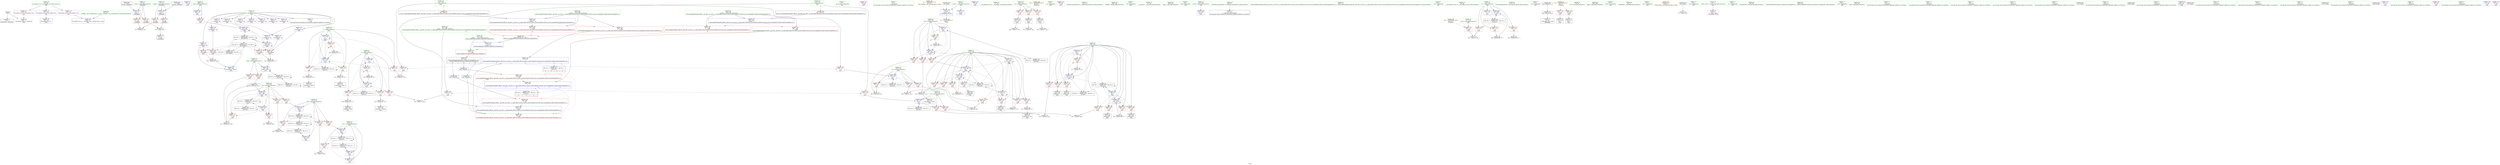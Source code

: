 digraph "SVFG" {
	label="SVFG";

	Node0x563251289380 [shape=record,color=grey,label="{NodeID: 0\nNullPtr}"];
	Node0x563251289380 -> Node0x5632512a5310[style=solid];
	Node0x563251289380 -> Node0x5632512a6bc0[style=solid];
	Node0x5632512eba10 [shape=record,color=black,label="{NodeID: 443\n73 = PHI()\n0th arg _Z4dcmpdd }"];
	Node0x5632512eba10 -> Node0x5632512a6d90[style=solid];
	Node0x5632512a6ac0 [shape=record,color=blue,label="{NodeID: 194\n428\<--34\nllvm.global_ctors_1\<--_GLOBAL__sub_I_mostafa.saad_2_0.cpp\nGlob }"];
	Node0x5632512a3bf0 [shape=record,color=purple,label="{NodeID: 111\n156\<--24\n\<--.str.5\nmain\n}"];
	Node0x5632512a1d70 [shape=record,color=green,label="{NodeID: 28\n11\<--13\ndp\<--dp_field_insensitive\nGlob }"];
	Node0x5632512a1d70 -> Node0x5632512a5410[style=solid];
	Node0x5632512a1d70 -> Node0x5632512a67f0[style=solid];
	Node0x5632512a1d70 -> Node0x5632512a2fc0[style=solid];
	Node0x5632512a1d70 -> Node0x5632512a3090[style=solid];
	Node0x5632512a1d70 -> Node0x5632512a3160[style=solid];
	Node0x5632512a1d70 -> Node0x5632512a3230[style=solid];
	Node0x5632512a1d70 -> Node0x5632512a3300[style=solid];
	Node0x5632512a1d70 -> Node0x5632512a33d0[style=solid];
	Node0x5632512a1d70 -> Node0x5632512a34a0[style=solid];
	Node0x5632512a1d70 -> Node0x5632512a3570[style=solid];
	Node0x5632512a1d70 -> Node0x5632512a3640[style=solid];
	Node0x5632512a1d70 -> Node0x5632512a3710[style=solid];
	Node0x5632512a1d70 -> Node0x5632512a37e0[style=solid];
	Node0x5632512b61f0 [shape=record,color=grey,label="{NodeID: 305\n212 = Binary(211, 97, )\n}"];
	Node0x5632512b61f0 -> Node0x5632512a5d60[style=solid];
	Node0x5632512a81e0 [shape=record,color=blue,label="{NodeID: 222\n137\<--329\nmis\<--cond\nmain\n}"];
	Node0x5632512a81e0 -> Node0x5632512ab660[style=dashed];
	Node0x5632512a81e0 -> Node0x5632512ab730[style=dashed];
	Node0x5632512a81e0 -> Node0x5632512ab800[style=dashed];
	Node0x5632512a81e0 -> Node0x5632512ab8d0[style=dashed];
	Node0x5632512a81e0 -> Node0x5632512a81e0[style=dashed];
	Node0x5632512a81e0 -> Node0x5632512cc470[style=dashed];
	Node0x5632512a9c60 [shape=record,color=red,label="{NodeID: 139\n221\<--121\n\<--j\nmain\n}"];
	Node0x5632512a9c60 -> Node0x5632512b5d70[style=solid];
	Node0x5632512a4660 [shape=record,color=green,label="{NodeID: 56\n137\<--138\nmis\<--mis_field_insensitive\nmain\n}"];
	Node0x5632512a4660 -> Node0x5632512ab660[style=solid];
	Node0x5632512a4660 -> Node0x5632512ab730[style=solid];
	Node0x5632512a4660 -> Node0x5632512ab800[style=solid];
	Node0x5632512a4660 -> Node0x5632512ab8d0[style=solid];
	Node0x5632512a4660 -> Node0x5632512a8040[style=solid];
	Node0x5632512a4660 -> Node0x5632512a81e0[style=solid];
	Node0x5632512c5670 [shape=record,color=black,label="{NodeID: 333\nMR_34V_2 = PHI(MR_34V_3, MR_34V_1, )\npts\{132 \}\n}"];
	Node0x5632512c5670 -> Node0x5632512a7750[style=dashed];
	Node0x5632512ab320 [shape=record,color=red,label="{NodeID: 167\n284\<--135\n\<--wid\nmain\n}"];
	Node0x5632512ab320 -> Node0x5632512b6970[style=solid];
	Node0x5632512a5f00 [shape=record,color=black,label="{NodeID: 84\n223\<--222\nidxprom24\<--add23\nmain\n}"];
	Node0x56325128d6a0 [shape=record,color=green,label="{NodeID: 1\n7\<--1\n__dso_handle\<--dummyObj\nGlob }"];
	Node0x5632512ebae0 [shape=record,color=black,label="{NodeID: 444\n74 = PHI()\n1st arg _Z4dcmpdd }"];
	Node0x5632512ebae0 -> Node0x5632512a6e60[style=solid];
	Node0x5632512a6bc0 [shape=record,color=blue, style = dotted,label="{NodeID: 195\n429\<--3\nllvm.global_ctors_2\<--dummyVal\nGlob }"];
	Node0x5632512a3cc0 [shape=record,color=purple,label="{NodeID: 112\n166\<--26\n\<--.str.6\nmain\n}"];
	Node0x5632512a1e70 [shape=record,color=green,label="{NodeID: 29\n32\<--36\nllvm.global_ctors\<--llvm.global_ctors_field_insensitive\nGlob }"];
	Node0x5632512a1e70 -> Node0x5632512a3f30[style=solid];
	Node0x5632512a1e70 -> Node0x5632512a8950[style=solid];
	Node0x5632512a1e70 -> Node0x5632512a8a50[style=solid];
	Node0x5632512b6370 [shape=record,color=grey,label="{NodeID: 306\n333 = cmp(331, 332, )\n}"];
	Node0x5632512a82b0 [shape=record,color=blue,label="{NodeID: 223\n141\<--335\nbest\<--\nmain\n}"];
	Node0x5632512a82b0 -> Node0x5632512cb070[style=dashed];
	Node0x5632512a9d30 [shape=record,color=red,label="{NodeID: 140\n228\<--121\n\<--j\nmain\n}"];
	Node0x5632512a9d30 -> Node0x5632512b49f0[style=solid];
	Node0x5632512a4730 [shape=record,color=green,label="{NodeID: 57\n139\<--140\nmrs\<--mrs_field_insensitive\nmain\n}"];
	Node0x5632512a4730 -> Node0x5632512ab9a0[style=solid];
	Node0x5632512a4730 -> Node0x5632512aba70[style=solid];
	Node0x5632512a4730 -> Node0x5632512a7c30[style=solid];
	Node0x5632512a4730 -> Node0x5632512a8450[style=solid];
	Node0x5632512c5b70 [shape=record,color=black,label="{NodeID: 334\nMR_36V_2 = PHI(MR_36V_3, MR_36V_1, )\npts\{134 \}\n}"];
	Node0x5632512c5b70 -> Node0x5632512c5b70[style=dashed];
	Node0x5632512c5b70 -> Node0x5632512cbf70[style=dashed];
	Node0x5632512ab3f0 [shape=record,color=red,label="{NodeID: 168\n288\<--135\n\<--wid\nmain\n}"];
	Node0x5632512ab3f0 -> Node0x5632512a7ea0[style=solid];
	Node0x5632512a5fd0 [shape=record,color=black,label="{NodeID: 85\n254\<--253\nidxprom37\<--\nmain\n}"];
	Node0x56325128d130 [shape=record,color=green,label="{NodeID: 2\n9\<--1\n\<--dummyObj\nCan only get source location for instruction, argument, global var or function.}"];
	Node0x5632512ebbb0 [shape=record,color=black,label="{NodeID: 445\n381 = PHI(115, )\n0th arg _ZSt4swapIiENSt9enable_ifIXsr6__and_ISt6__not_ISt15__is_tuple_likeIT_EESt21is_move_constructibleIS3_ESt18is_move_assignableIS3_EEE5valueEvE4typeERS3_SC_ }"];
	Node0x5632512ebbb0 -> Node0x5632512a8790[style=solid];
	Node0x5632512a6cc0 [shape=record,color=blue,label="{NodeID: 196\n8\<--62\n_ZL2PI\<--call\n__cxx_global_var_init.1\n|{<s0>17}}"];
	Node0x5632512a6cc0:s0 -> Node0x5632512d7810[style=dashed,color=blue];
	Node0x5632512a3d90 [shape=record,color=purple,label="{NodeID: 113\n189\<--28\n\<--.str.7\nmain\n}"];
	Node0x5632512a1f70 [shape=record,color=green,label="{NodeID: 30\n37\<--38\n__cxx_global_var_init\<--__cxx_global_var_init_field_insensitive\n}"];
	Node0x5632512b64f0 [shape=record,color=grey,label="{NodeID: 307\n198 = cmp(197, 199, )\n}"];
	Node0x5632512a8380 [shape=record,color=blue,label="{NodeID: 224\n125\<--340\ni29\<--inc77\nmain\n}"];
	Node0x5632512a8380 -> Node0x5632512aa3b0[style=dashed];
	Node0x5632512a8380 -> Node0x5632512aa480[style=dashed];
	Node0x5632512a8380 -> Node0x5632512aa550[style=dashed];
	Node0x5632512a8380 -> Node0x5632512aa620[style=dashed];
	Node0x5632512a8380 -> Node0x5632512a8380[style=dashed];
	Node0x5632512a8380 -> Node0x5632512cb570[style=dashed];
	Node0x5632512a9e00 [shape=record,color=red,label="{NodeID: 141\n191\<--123\n\<--ch\nmain\n}"];
	Node0x5632512a9e00 -> Node0x5632512a5a20[style=solid];
	Node0x5632512a4800 [shape=record,color=green,label="{NodeID: 58\n141\<--142\nbest\<--best_field_insensitive\nmain\n}"];
	Node0x5632512a4800 -> Node0x5632512abb40[style=solid];
	Node0x5632512a4800 -> Node0x5632512abc10[style=solid];
	Node0x5632512a4800 -> Node0x5632512abce0[style=solid];
	Node0x5632512a4800 -> Node0x5632512a7d00[style=solid];
	Node0x5632512a4800 -> Node0x5632512a82b0[style=solid];
	Node0x5632512c6070 [shape=record,color=black,label="{NodeID: 335\nMR_38V_2 = PHI(MR_38V_4, MR_38V_1, )\npts\{136 \}\n}"];
	Node0x5632512c6070 -> Node0x5632512a7dd0[style=dashed];
	Node0x5632512ab4c0 [shape=record,color=red,label="{NodeID: 169\n313\<--135\n\<--wid\nmain\n}"];
	Node0x5632512ab4c0 -> Node0x5632512b5ef0[style=solid];
	Node0x5632512a60a0 [shape=record,color=black,label="{NodeID: 86\n258\<--257\nidxprom39\<--sub\nmain\n}"];
	Node0x56325128cae0 [shape=record,color=green,label="{NodeID: 3\n14\<--1\n.str\<--dummyObj\nGlob }"];
	Node0x5632512ebd50 [shape=record,color=black,label="{NodeID: 446\n382 = PHI(117, )\n1st arg _ZSt4swapIiENSt9enable_ifIXsr6__and_ISt6__not_ISt15__is_tuple_likeIT_EESt21is_move_constructibleIS3_ESt18is_move_assignableIS3_EEE5valueEvE4typeERS3_SC_ }"];
	Node0x5632512ebd50 -> Node0x5632512b0790[style=solid];
	Node0x5632512a6d90 [shape=record,color=blue,label="{NodeID: 197\n75\<--73\nx.addr\<--x\n_Z4dcmpdd\n}"];
	Node0x5632512a6d90 -> Node0x5632512a8cf0[style=dashed];
	Node0x5632512a6d90 -> Node0x5632512a8dc0[style=dashed];
	Node0x5632512a3e60 [shape=record,color=purple,label="{NodeID: 114\n363\<--30\n\<--.str.8\nmain\n}"];
	Node0x5632512a2070 [shape=record,color=green,label="{NodeID: 31\n41\<--42\n_ZNSt8ios_base4InitC1Ev\<--_ZNSt8ios_base4InitC1Ev_field_insensitive\n}"];
	Node0x5632512b6670 [shape=record,color=grey,label="{NodeID: 308\n193 = cmp(192, 194, )\n}"];
	Node0x5632512a8450 [shape=record,color=blue,label="{NodeID: 225\n139\<--347\nmrs\<--\nmain\n}"];
	Node0x5632512a8450 -> Node0x5632512cc970[style=dashed];
	Node0x5632512a9ed0 [shape=record,color=red,label="{NodeID: 142\n196\<--123\n\<--ch\nmain\n}"];
	Node0x5632512a9ed0 -> Node0x5632512a5af0[style=solid];
	Node0x5632512a48d0 [shape=record,color=green,label="{NodeID: 59\n148\<--149\nfreopen\<--freopen_field_insensitive\n}"];
	Node0x5632512c6570 [shape=record,color=black,label="{NodeID: 336\nMR_40V_2 = PHI(MR_40V_3, MR_40V_1, )\npts\{138 \}\n}"];
	Node0x5632512c6570 -> Node0x5632512c6570[style=dashed];
	Node0x5632512c6570 -> Node0x5632512cc470[style=dashed];
	Node0x5632512ab590 [shape=record,color=red,label="{NodeID: 170\n356\<--135\n\<--wid\nmain\n}"];
	Node0x5632512ab590 -> Node0x5632512b4ff0[style=solid];
	Node0x5632512a6170 [shape=record,color=black,label="{NodeID: 87\n262\<--261\nidxprom41\<--\nmain\n}"];
	Node0x56325128cb70 [shape=record,color=green,label="{NodeID: 4\n16\<--1\n.str.2\<--dummyObj\nGlob }"];
	Node0x5632512ebe90 [shape=record,color=black,label="{NodeID: 447\n416 = PHI(391, 397, 387, )\n0th arg _ZSt4moveIRiEONSt16remove_referenceIT_E4typeEOS2_ }"];
	Node0x5632512ebe90 -> Node0x5632512b0a50[style=solid];
	Node0x5632512a6e60 [shape=record,color=blue,label="{NodeID: 198\n77\<--74\ny.addr\<--y\n_Z4dcmpdd\n}"];
	Node0x5632512a6e60 -> Node0x5632512a8e90[style=dashed];
	Node0x5632512a6e60 -> Node0x5632512a8f60[style=dashed];
	Node0x5632512a3f30 [shape=record,color=purple,label="{NodeID: 115\n427\<--32\nllvm.global_ctors_0\<--llvm.global_ctors\nGlob }"];
	Node0x5632512a3f30 -> Node0x5632512a69c0[style=solid];
	Node0x5632512a2170 [shape=record,color=green,label="{NodeID: 32\n47\<--48\n__cxa_atexit\<--__cxa_atexit_field_insensitive\n}"];
	Node0x5632512b67f0 [shape=record,color=grey,label="{NodeID: 309\n203 = cmp(202, 204, )\n}"];
	Node0x5632512a8520 [shape=record,color=blue,label="{NodeID: 226\n127\<--352\nj30\<--inc83\nmain\n}"];
	Node0x5632512a8520 -> Node0x5632512aaa30[style=dashed];
	Node0x5632512a8520 -> Node0x5632512aab00[style=dashed];
	Node0x5632512a8520 -> Node0x5632512aabd0[style=dashed];
	Node0x5632512a8520 -> Node0x5632512aaca0[style=dashed];
	Node0x5632512a8520 -> Node0x5632512a7ea0[style=dashed];
	Node0x5632512a8520 -> Node0x5632512a8520[style=dashed];
	Node0x5632512a8520 -> Node0x5632512c5080[style=dashed];
	Node0x5632512a9fa0 [shape=record,color=red,label="{NodeID: 143\n201\<--123\n\<--ch\nmain\n}"];
	Node0x5632512a9fa0 -> Node0x5632512a5bc0[style=solid];
	Node0x5632512a49d0 [shape=record,color=green,label="{NodeID: 60\n158\<--159\nscanf\<--scanf_field_insensitive\n}"];
	Node0x5632512c6a70 [shape=record,color=black,label="{NodeID: 337\nMR_42V_2 = PHI(MR_42V_4, MR_42V_1, )\npts\{140 \}\n}"];
	Node0x5632512c6a70 -> Node0x5632512a7c30[style=dashed];
	Node0x5632512ab660 [shape=record,color=red,label="{NodeID: 171\n320\<--137\n\<--mis\nmain\n}"];
	Node0x5632512ab660 -> Node0x5632512b7570[style=solid];
	Node0x5632512a6240 [shape=record,color=black,label="{NodeID: 88\n265\<--264\nidxprom43\<--\nmain\n}"];
	Node0x56325128ad90 [shape=record,color=green,label="{NodeID: 5\n18\<--1\nstdin\<--dummyObj\nGlob }"];
	Node0x5632512a6f30 [shape=record,color=blue,label="{NodeID: 199\n107\<--100\nretval\<--\nmain\n}"];
	Node0x5632512a8950 [shape=record,color=purple,label="{NodeID: 116\n428\<--32\nllvm.global_ctors_1\<--llvm.global_ctors\nGlob }"];
	Node0x5632512a8950 -> Node0x5632512a6ac0[style=solid];
	Node0x5632512a2270 [shape=record,color=green,label="{NodeID: 33\n46\<--52\n_ZNSt8ios_base4InitD1Ev\<--_ZNSt8ios_base4InitD1Ev_field_insensitive\n}"];
	Node0x5632512a2270 -> Node0x5632512a5510[style=solid];
	Node0x5632512b6970 [shape=record,color=grey,label="{NodeID: 310\n286 = cmp(284, 285, )\n}"];
	Node0x5632512a85f0 [shape=record,color=blue,label="{NodeID: 227\n135\<--357\nwid\<--inc86\nmain\n}"];
	Node0x5632512a85f0 -> Node0x5632512ab320[style=dashed];
	Node0x5632512a85f0 -> Node0x5632512ab3f0[style=dashed];
	Node0x5632512a85f0 -> Node0x5632512ab4c0[style=dashed];
	Node0x5632512a85f0 -> Node0x5632512ab590[style=dashed];
	Node0x5632512a85f0 -> Node0x5632512a85f0[style=dashed];
	Node0x5632512a85f0 -> Node0x5632512c6070[style=dashed];
	Node0x5632512aa070 [shape=record,color=red,label="{NodeID: 144\n243\<--125\n\<--i29\nmain\n}"];
	Node0x5632512aa070 -> Node0x5632512b76f0[style=solid];
	Node0x5632512a4ad0 [shape=record,color=green,label="{NodeID: 61\n169\<--170\n_ZSt4swapIiENSt9enable_ifIXsr6__and_ISt6__not_ISt15__is_tuple_likeIT_EESt21is_move_constructibleIS3_ESt18is_move_assignableIS3_EEE5valueEvE4typeERS3_SC_\<--_ZSt4swapIiENSt9enable_ifIXsr6__and_ISt6__not_ISt15__is_tuple_likeIT_EESt21is_move_constructibleIS3_ESt18is_move_assignableIS3_EEE5valueEvE4typeERS3_SC__field_insensitive\n}"];
	Node0x5632512c6f70 [shape=record,color=black,label="{NodeID: 338\nMR_44V_2 = PHI(MR_44V_4, MR_44V_1, )\npts\{142 \}\n}"];
	Node0x5632512c6f70 -> Node0x5632512a7d00[style=dashed];
	Node0x5632512ab730 [shape=record,color=red,label="{NodeID: 172\n325\<--137\n\<--mis\nmain\n}"];
	Node0x5632512ab730 -> Node0x5632512b46f0[style=solid];
	Node0x5632512a6310 [shape=record,color=black,label="{NodeID: 89\n303\<--302\nidxprom61\<--\nmain\n}"];
	Node0x56325128ae20 [shape=record,color=green,label="{NodeID: 6\n19\<--1\n.str.3\<--dummyObj\nGlob }"];
	Node0x5632512a7000 [shape=record,color=blue,label="{NodeID: 200\n109\<--155\nbad\<--\nmain\n}"];
	Node0x5632512a7000 -> Node0x5632512a9030[style=dashed];
	Node0x5632512a8a50 [shape=record,color=purple,label="{NodeID: 117\n429\<--32\nllvm.global_ctors_2\<--llvm.global_ctors\nGlob }"];
	Node0x5632512a8a50 -> Node0x5632512a6bc0[style=solid];
	Node0x5632512a2370 [shape=record,color=green,label="{NodeID: 34\n59\<--60\n__cxx_global_var_init.1\<--__cxx_global_var_init.1_field_insensitive\n}"];
	Node0x5632512b6af0 [shape=record,color=grey,label="{NodeID: 311\n181 = cmp(179, 180, )\n}"];
	Node0x5632512a86c0 [shape=record,color=blue,label="{NodeID: 228\n113\<--369\ncc\<--inc91\nmain\n}"];
	Node0x5632512a86c0 -> Node0x5632512c2a70[style=dashed];
	Node0x5632512aa140 [shape=record,color=red,label="{NodeID: 145\n253\<--125\n\<--i29\nmain\n}"];
	Node0x5632512aa140 -> Node0x5632512a5fd0[style=solid];
	Node0x5632512a4bd0 [shape=record,color=green,label="{NodeID: 62\n175\<--176\nllvm.memset.p0i8.i64\<--llvm.memset.p0i8.i64_field_insensitive\n}"];
	Node0x5632512c7470 [shape=record,color=black,label="{NodeID: 339\nMR_46V_2 = PHI(MR_46V_8, MR_46V_1, )\npts\{130000 \}\n}"];
	Node0x5632512c7470 -> Node0x5632512c8d70[style=dashed];
	Node0x5632512ab800 [shape=record,color=red,label="{NodeID: 173\n331\<--137\n\<--mis\nmain\n}"];
	Node0x5632512ab800 -> Node0x5632512b6370[style=solid];
	Node0x5632512a63e0 [shape=record,color=black,label="{NodeID: 90\n306\<--305\nidxprom63\<--\nmain\n}"];
	Node0x56325128aeb0 [shape=record,color=green,label="{NodeID: 7\n21\<--1\n.str.4\<--dummyObj\nGlob }"];
	Node0x5632510056a0 [shape=record,color=yellow,style=double,label="{NodeID: 367\n2V_1 = ENCHI(MR_2V_0)\npts\{10 \}\nFun[_GLOBAL__sub_I_mostafa.saad_2_0.cpp]|{<s0>17}}"];
	Node0x5632510056a0:s0 -> Node0x5632512a6cc0[style=dashed,color=red];
	Node0x5632512b3610 [shape=record,color=black,label="{NodeID: 284\n99 = PHI(100, 95, )\n}"];
	Node0x5632512b3610 -> Node0x5632512a56e0[style=solid];
	Node0x5632512a70d0 [shape=record,color=blue,label="{NodeID: 201\n113\<--100\ncc\<--\nmain\n}"];
	Node0x5632512a70d0 -> Node0x5632512c2a70[style=dashed];
	Node0x5632512a8b50 [shape=record,color=red,label="{NodeID: 118\n144\<--18\n\<--stdin\nmain\n}"];
	Node0x5632512a8b50 -> Node0x5632512a5880[style=solid];
	Node0x5632512a2470 [shape=record,color=green,label="{NodeID: 35\n64\<--65\nacos\<--acos_field_insensitive\n}"];
	Node0x5632512b6c70 [shape=record,color=grey,label="{NodeID: 312\n345 = cmp(343, 344, )\n}"];
	Node0x5632512a8790 [shape=record,color=blue,label="{NodeID: 229\n383\<--381\n__a.addr\<--__a\n_ZSt4swapIiENSt9enable_ifIXsr6__and_ISt6__not_ISt15__is_tuple_likeIT_EESt21is_move_constructibleIS3_ESt18is_move_assignableIS3_EEE5valueEvE4typeERS3_SC_\n}"];
	Node0x5632512a8790 -> Node0x5632512ac0f0[style=dashed];
	Node0x5632512a8790 -> Node0x5632512ac1c0[style=dashed];
	Node0x5632512aa210 [shape=record,color=red,label="{NodeID: 146\n261\<--125\n\<--i29\nmain\n}"];
	Node0x5632512aa210 -> Node0x5632512a6170[style=solid];
	Node0x5632512a4cd0 [shape=record,color=green,label="{NodeID: 63\n365\<--366\nprintf\<--printf_field_insensitive\n}"];
	Node0x5632512ab8d0 [shape=record,color=red,label="{NodeID: 174\n335\<--137\n\<--mis\nmain\n}"];
	Node0x5632512ab8d0 -> Node0x5632512a82b0[style=solid];
	Node0x5632512a64b0 [shape=record,color=black,label="{NodeID: 91\n310\<--309\nidxprom65\<--\nmain\n}"];
	Node0x56325128d220 [shape=record,color=green,label="{NodeID: 8\n23\<--1\nstdout\<--dummyObj\nGlob }"];
	Node0x5632512b3bb0 [shape=record,color=black,label="{NodeID: 285\n329 = PHI(323, 327, )\n}"];
	Node0x5632512b3bb0 -> Node0x5632512a81e0[style=solid];
	Node0x5632512a71a0 [shape=record,color=blue,label="{NodeID: 202\n119\<--100\ni\<--\nmain\n}"];
	Node0x5632512a71a0 -> Node0x5632512a9780[style=dashed];
	Node0x5632512a71a0 -> Node0x5632512a9850[style=dashed];
	Node0x5632512a71a0 -> Node0x5632512a9920[style=dashed];
	Node0x5632512a71a0 -> Node0x5632512a99f0[style=dashed];
	Node0x5632512a71a0 -> Node0x5632512a75b0[style=dashed];
	Node0x5632512a71a0 -> Node0x5632512c3970[style=dashed];
	Node0x5632512a8c20 [shape=record,color=red,label="{NodeID: 119\n150\<--23\n\<--stdout\nmain\n}"];
	Node0x5632512a8c20 -> Node0x5632512a5950[style=solid];
	Node0x5632512a2570 [shape=record,color=green,label="{NodeID: 36\n70\<--71\n_Z4dcmpdd\<--_Z4dcmpdd_field_insensitive\n}"];
	Node0x5632512b6df0 [shape=record,color=grey,label="{NodeID: 313\n300 = cmp(298, 299, )\n}"];
	Node0x5632512b0790 [shape=record,color=blue,label="{NodeID: 230\n385\<--382\n__b.addr\<--__b\n_ZSt4swapIiENSt9enable_ifIXsr6__and_ISt6__not_ISt15__is_tuple_likeIT_EESt21is_move_constructibleIS3_ESt18is_move_assignableIS3_EEE5valueEvE4typeERS3_SC_\n}"];
	Node0x5632512b0790 -> Node0x5632512ac290[style=dashed];
	Node0x5632512b0790 -> Node0x5632512ac360[style=dashed];
	Node0x5632512aa2e0 [shape=record,color=red,label="{NodeID: 147\n276\<--125\n\<--i29\nmain\n}"];
	Node0x5632512aa2e0 -> Node0x5632512b52f0[style=solid];
	Node0x5632512a4dd0 [shape=record,color=green,label="{NodeID: 64\n383\<--384\n__a.addr\<--__a.addr_field_insensitive\n_ZSt4swapIiENSt9enable_ifIXsr6__and_ISt6__not_ISt15__is_tuple_likeIT_EESt21is_move_constructibleIS3_ESt18is_move_assignableIS3_EEE5valueEvE4typeERS3_SC_\n}"];
	Node0x5632512a4dd0 -> Node0x5632512ac0f0[style=solid];
	Node0x5632512a4dd0 -> Node0x5632512ac1c0[style=solid];
	Node0x5632512a4dd0 -> Node0x5632512a8790[style=solid];
	Node0x5632512ab9a0 [shape=record,color=red,label="{NodeID: 175\n344\<--139\n\<--mrs\nmain\n}"];
	Node0x5632512ab9a0 -> Node0x5632512b6c70[style=solid];
	Node0x5632512a6580 [shape=record,color=black,label="{NodeID: 92\n315\<--314\nidxprom68\<--sub67\nmain\n}"];
	Node0x56325128d2b0 [shape=record,color=green,label="{NodeID: 9\n24\<--1\n.str.5\<--dummyObj\nGlob }"];
	Node0x5632512b4150 [shape=record,color=black,label="{NodeID: 286\n95 = PHI(96, 97, )\n}"];
	Node0x5632512b4150 -> Node0x5632512b3610[style=solid];
	Node0x5632512a7270 [shape=record,color=blue,label="{NodeID: 203\n121\<--100\nj\<--\nmain\n}"];
	Node0x5632512a7270 -> Node0x5632512a9ac0[style=dashed];
	Node0x5632512a7270 -> Node0x5632512a9b90[style=dashed];
	Node0x5632512a7270 -> Node0x5632512a9c60[style=dashed];
	Node0x5632512a7270 -> Node0x5632512a9d30[style=dashed];
	Node0x5632512a7270 -> Node0x5632512a7270[style=dashed];
	Node0x5632512a7270 -> Node0x5632512a74e0[style=dashed];
	Node0x5632512a7270 -> Node0x5632512c3e70[style=dashed];
	Node0x5632512a8cf0 [shape=record,color=red,label="{NodeID: 120\n81\<--75\n\<--x.addr\n_Z4dcmpdd\n}"];
	Node0x5632512a8cf0 -> Node0x5632512b55f0[style=solid];
	Node0x5632512a2670 [shape=record,color=green,label="{NodeID: 37\n75\<--76\nx.addr\<--x.addr_field_insensitive\n_Z4dcmpdd\n}"];
	Node0x5632512a2670 -> Node0x5632512a8cf0[style=solid];
	Node0x5632512a2670 -> Node0x5632512a8dc0[style=solid];
	Node0x5632512a2670 -> Node0x5632512a6d90[style=solid];
	Node0x5632512acf50 [shape=record,color=yellow,style=double,label="{NodeID: 397\nRETMU(2V_2)\npts\{10 \}\nFun[_GLOBAL__sub_I_mostafa.saad_2_0.cpp]}"];
	Node0x5632512b6f70 [shape=record,color=grey,label="{NodeID: 314\n87 = cmp(84, 88, )\n}"];
	Node0x5632512b0820 [shape=record,color=blue,label="{NodeID: 231\n387\<--395\n__tmp\<--\n_ZSt4swapIiENSt9enable_ifIXsr6__and_ISt6__not_ISt15__is_tuple_likeIT_EESt21is_move_constructibleIS3_ESt18is_move_assignableIS3_EEE5valueEvE4typeERS3_SC_\n}"];
	Node0x5632512b0820 -> Node0x5632512ac500[style=dashed];
	Node0x5632512b0820 -> Node0x5632512ac5d0[style=dashed];
	Node0x5632512aa3b0 [shape=record,color=red,label="{NodeID: 148\n298\<--125\n\<--i29\nmain\n}"];
	Node0x5632512aa3b0 -> Node0x5632512b6df0[style=solid];
	Node0x5632512a4ea0 [shape=record,color=green,label="{NodeID: 65\n385\<--386\n__b.addr\<--__b.addr_field_insensitive\n_ZSt4swapIiENSt9enable_ifIXsr6__and_ISt6__not_ISt15__is_tuple_likeIT_EESt21is_move_constructibleIS3_ESt18is_move_assignableIS3_EEE5valueEvE4typeERS3_SC_\n}"];
	Node0x5632512a4ea0 -> Node0x5632512ac290[style=solid];
	Node0x5632512a4ea0 -> Node0x5632512ac360[style=solid];
	Node0x5632512a4ea0 -> Node0x5632512b0790[style=solid];
	Node0x5632512aba70 [shape=record,color=red,label="{NodeID: 176\n362\<--139\n\<--mrs\nmain\n}"];
	Node0x5632512a6650 [shape=record,color=black,label="{NodeID: 93\n415\<--420\n_ZSt4moveIRiEONSt16remove_referenceIT_E4typeEOS2__ret\<--\n_ZSt4moveIRiEONSt16remove_referenceIT_E4typeEOS2_\n|{<s0>13|<s1>14|<s2>15}}"];
	Node0x5632512a6650:s0 -> Node0x5632512eb5e0[style=solid,color=blue];
	Node0x5632512a6650:s1 -> Node0x5632512eb7d0[style=solid,color=blue];
	Node0x5632512a6650:s2 -> Node0x5632512eb8d0[style=solid,color=blue];
	Node0x56325128d340 [shape=record,color=green,label="{NodeID: 10\n26\<--1\n.str.6\<--dummyObj\nGlob }"];
	Node0x5632512b46f0 [shape=record,color=grey,label="{NodeID: 287\n327 = Binary(325, 326, )\n}"];
	Node0x5632512b46f0 -> Node0x5632512b3bb0[style=solid];
	Node0x5632512a7340 [shape=record,color=blue,label="{NodeID: 204\n214\<--206\narrayidx19\<--\nmain\n}"];
	Node0x5632512a7340 -> Node0x5632512a7340[style=dashed];
	Node0x5632512a7340 -> Node0x5632512a7410[style=dashed];
	Node0x5632512a7340 -> Node0x5632512c8d70[style=dashed];
	Node0x5632512a8dc0 [shape=record,color=red,label="{NodeID: 121\n91\<--75\n\<--x.addr\n_Z4dcmpdd\n}"];
	Node0x5632512a8dc0 -> Node0x5632512b70f0[style=solid];
	Node0x5632512a2740 [shape=record,color=green,label="{NodeID: 38\n77\<--78\ny.addr\<--y.addr_field_insensitive\n_Z4dcmpdd\n}"];
	Node0x5632512a2740 -> Node0x5632512a8e90[style=solid];
	Node0x5632512a2740 -> Node0x5632512a8f60[style=solid];
	Node0x5632512a2740 -> Node0x5632512a6e60[style=solid];
	Node0x5632512b70f0 [shape=record,color=grey,label="{NodeID: 315\n93 = cmp(91, 92, )\n}"];
	Node0x5632512b70f0 -> Node0x5632512a5610[style=solid];
	Node0x5632512b08b0 [shape=record,color=blue,label="{NodeID: 232\n400\<--399\n\<--\n_ZSt4swapIiENSt9enable_ifIXsr6__and_ISt6__not_ISt15__is_tuple_likeIT_EESt21is_move_constructibleIS3_ESt18is_move_assignableIS3_EEE5valueEvE4typeERS3_SC_\n|{|<s1>9|<s2>9|<s3>9}}"];
	Node0x5632512b08b0 -> Node0x5632512ac5d0[style=dashed];
	Node0x5632512b08b0:s1 -> Node0x5632512a9440[style=dashed,color=blue];
	Node0x5632512b08b0:s2 -> Node0x5632512a9510[style=dashed,color=blue];
	Node0x5632512b08b0:s3 -> Node0x5632512c2f70[style=dashed,color=blue];
	Node0x5632512aa480 [shape=record,color=red,label="{NodeID: 149\n302\<--125\n\<--i29\nmain\n}"];
	Node0x5632512aa480 -> Node0x5632512a6310[style=solid];
	Node0x5632512a4f70 [shape=record,color=green,label="{NodeID: 66\n387\<--388\n__tmp\<--__tmp_field_insensitive\n_ZSt4swapIiENSt9enable_ifIXsr6__and_ISt6__not_ISt15__is_tuple_likeIT_EESt21is_move_constructibleIS3_ESt18is_move_assignableIS3_EEE5valueEvE4typeERS3_SC_\n|{|<s1>15}}"];
	Node0x5632512a4f70 -> Node0x5632512b0820[style=solid];
	Node0x5632512a4f70:s1 -> Node0x5632512ebe90[style=solid,color=red];
	Node0x5632512abb40 [shape=record,color=red,label="{NodeID: 177\n332\<--141\n\<--best\nmain\n}"];
	Node0x5632512abb40 -> Node0x5632512b6370[style=solid];
	Node0x5632512a6720 [shape=record,color=purple,label="{NodeID: 94\n43\<--4\n\<--_ZStL8__ioinit\n__cxx_global_var_init\n}"];
	Node0x56325128a970 [shape=record,color=green,label="{NodeID: 11\n28\<--1\n.str.7\<--dummyObj\nGlob }"];
	Node0x5632512b4870 [shape=record,color=grey,label="{NodeID: 288\n268 = Binary(267, 260, )\n}"];
	Node0x5632512b4870 -> Node0x5632512a79c0[style=solid];
	Node0x5632512a7410 [shape=record,color=blue,label="{NodeID: 205\n224\<--97\narrayidx25\<--\nmain\n}"];
	Node0x5632512a7410 -> Node0x5632512a7340[style=dashed];
	Node0x5632512a7410 -> Node0x5632512a7410[style=dashed];
	Node0x5632512a7410 -> Node0x5632512c8d70[style=dashed];
	Node0x5632512a8e90 [shape=record,color=red,label="{NodeID: 122\n82\<--77\n\<--y.addr\n_Z4dcmpdd\n}"];
	Node0x5632512a8e90 -> Node0x5632512b55f0[style=solid];
	Node0x5632512a2810 [shape=record,color=green,label="{NodeID: 39\n85\<--86\nllvm.fabs.f64\<--llvm.fabs.f64_field_insensitive\n}"];
	Node0x5632512b7270 [shape=record,color=grey,label="{NodeID: 316\n164 = cmp(162, 163, )\n}"];
	Node0x5632512b0980 [shape=record,color=blue,label="{NodeID: 233\n404\<--403\n\<--\n_ZSt4swapIiENSt9enable_ifIXsr6__and_ISt6__not_ISt15__is_tuple_likeIT_EESt21is_move_constructibleIS3_ESt18is_move_assignableIS3_EEE5valueEvE4typeERS3_SC_\n|{<s0>9|<s1>9|<s2>9}}"];
	Node0x5632512b0980:s0 -> Node0x5632512a95e0[style=dashed,color=blue];
	Node0x5632512b0980:s1 -> Node0x5632512a96b0[style=dashed,color=blue];
	Node0x5632512b0980:s2 -> Node0x5632512c3470[style=dashed,color=blue];
	Node0x5632512aa550 [shape=record,color=red,label="{NodeID: 150\n309\<--125\n\<--i29\nmain\n}"];
	Node0x5632512aa550 -> Node0x5632512a64b0[style=solid];
	Node0x5632512a5040 [shape=record,color=green,label="{NodeID: 67\n393\<--394\n_ZSt4moveIRiEONSt16remove_referenceIT_E4typeEOS2_\<--_ZSt4moveIRiEONSt16remove_referenceIT_E4typeEOS2__field_insensitive\n}"];
	Node0x5632512c8d70 [shape=record,color=black,label="{NodeID: 344\nMR_46V_3 = PHI(MR_46V_4, MR_46V_2, )\npts\{130000 \}\n}"];
	Node0x5632512c8d70 -> Node0x5632512abf50[style=dashed];
	Node0x5632512c8d70 -> Node0x5632512ac020[style=dashed];
	Node0x5632512c8d70 -> Node0x5632512a7340[style=dashed];
	Node0x5632512c8d70 -> Node0x5632512a7410[style=dashed];
	Node0x5632512c8d70 -> Node0x5632512c2570[style=dashed];
	Node0x5632512c8d70 -> Node0x5632512c7470[style=dashed];
	Node0x5632512c8d70 -> Node0x5632512c8d70[style=dashed];
	Node0x5632512abc10 [shape=record,color=red,label="{NodeID: 178\n343\<--141\n\<--best\nmain\n}"];
	Node0x5632512abc10 -> Node0x5632512b6c70[style=solid];
	Node0x5632512a67f0 [shape=record,color=purple,label="{NodeID: 95\n210\<--11\narrayidx\<--dp\nmain\n}"];
	Node0x56325128aa40 [shape=record,color=green,label="{NodeID: 12\n30\<--1\n.str.8\<--dummyObj\nGlob }"];
	Node0x5632512b49f0 [shape=record,color=grey,label="{NodeID: 289\n229 = Binary(228, 97, )\n}"];
	Node0x5632512b49f0 -> Node0x5632512a74e0[style=solid];
	Node0x5632512a74e0 [shape=record,color=blue,label="{NodeID: 206\n121\<--229\nj\<--inc\nmain\n}"];
	Node0x5632512a74e0 -> Node0x5632512a9ac0[style=dashed];
	Node0x5632512a74e0 -> Node0x5632512a9b90[style=dashed];
	Node0x5632512a74e0 -> Node0x5632512a9c60[style=dashed];
	Node0x5632512a74e0 -> Node0x5632512a9d30[style=dashed];
	Node0x5632512a74e0 -> Node0x5632512a7270[style=dashed];
	Node0x5632512a74e0 -> Node0x5632512a74e0[style=dashed];
	Node0x5632512a74e0 -> Node0x5632512c3e70[style=dashed];
	Node0x5632512a8f60 [shape=record,color=red,label="{NodeID: 123\n92\<--77\n\<--y.addr\n_Z4dcmpdd\n}"];
	Node0x5632512a8f60 -> Node0x5632512b70f0[style=solid];
	Node0x5632512a2910 [shape=record,color=green,label="{NodeID: 40\n104\<--105\nmain\<--main_field_insensitive\n}"];
	Node0x5632512b73f0 [shape=record,color=grey,label="{NodeID: 317\n293 = cmp(291, 292, )\n}"];
	Node0x5632512b0a50 [shape=record,color=blue,label="{NodeID: 234\n417\<--416\n__t.addr\<--__t\n_ZSt4moveIRiEONSt16remove_referenceIT_E4typeEOS2_\n}"];
	Node0x5632512b0a50 -> Node0x5632512ac6a0[style=dashed];
	Node0x5632512aa620 [shape=record,color=red,label="{NodeID: 151\n339\<--125\n\<--i29\nmain\n}"];
	Node0x5632512aa620 -> Node0x5632512b5170[style=solid];
	Node0x5632512a5140 [shape=record,color=green,label="{NodeID: 68\n417\<--418\n__t.addr\<--__t.addr_field_insensitive\n_ZSt4moveIRiEONSt16remove_referenceIT_E4typeEOS2_\n}"];
	Node0x5632512a5140 -> Node0x5632512ac6a0[style=solid];
	Node0x5632512a5140 -> Node0x5632512b0a50[style=solid];
	Node0x5632512abce0 [shape=record,color=red,label="{NodeID: 179\n347\<--141\n\<--best\nmain\n}"];
	Node0x5632512abce0 -> Node0x5632512a8450[style=solid];
	Node0x5632512a2fc0 [shape=record,color=purple,label="{NodeID: 96\n214\<--11\narrayidx19\<--dp\nmain\n}"];
	Node0x5632512a2fc0 -> Node0x5632512a7340[style=solid];
	Node0x56325128c360 [shape=record,color=green,label="{NodeID: 13\n33\<--1\n\<--dummyObj\nCan only get source location for instruction, argument, global var or function.}"];
	Node0x5632512b4b70 [shape=record,color=grey,label="{NodeID: 290\n272 = Binary(271, 97, )\n}"];
	Node0x5632512b4b70 -> Node0x5632512a7a90[style=solid];
	Node0x5632512a75b0 [shape=record,color=blue,label="{NodeID: 207\n119\<--234\ni\<--inc27\nmain\n}"];
	Node0x5632512a75b0 -> Node0x5632512a9780[style=dashed];
	Node0x5632512a75b0 -> Node0x5632512a9850[style=dashed];
	Node0x5632512a75b0 -> Node0x5632512a9920[style=dashed];
	Node0x5632512a75b0 -> Node0x5632512a99f0[style=dashed];
	Node0x5632512a75b0 -> Node0x5632512a75b0[style=dashed];
	Node0x5632512a75b0 -> Node0x5632512c3970[style=dashed];
	Node0x5632512a9030 [shape=record,color=red,label="{NodeID: 124\n206\<--109\n\<--bad\nmain\n}"];
	Node0x5632512a9030 -> Node0x5632512a7340[style=solid];
	Node0x5632512a2a10 [shape=record,color=green,label="{NodeID: 41\n107\<--108\nretval\<--retval_field_insensitive\nmain\n}"];
	Node0x5632512a2a10 -> Node0x5632512a6f30[style=solid];
	Node0x5632512b7570 [shape=record,color=grey,label="{NodeID: 318\n321 = cmp(320, 100, )\n}"];
	Node0x5632512aa6f0 [shape=record,color=red,label="{NodeID: 152\n249\<--127\n\<--j30\nmain\n}"];
	Node0x5632512aa6f0 -> Node0x5632512b79f0[style=solid];
	Node0x5632512a5210 [shape=record,color=green,label="{NodeID: 69\n34\<--422\n_GLOBAL__sub_I_mostafa.saad_2_0.cpp\<--_GLOBAL__sub_I_mostafa.saad_2_0.cpp_field_insensitive\n}"];
	Node0x5632512a5210 -> Node0x5632512a6ac0[style=solid];
	Node0x5632512abdb0 [shape=record,color=red,label="{NodeID: 180\n260\<--259\n\<--arrayidx40\nmain\n}"];
	Node0x5632512abdb0 -> Node0x5632512b4870[style=solid];
	Node0x5632512a3090 [shape=record,color=purple,label="{NodeID: 97\n220\<--11\narrayidx22\<--dp\nmain\n}"];
	Node0x56325128c3f0 [shape=record,color=green,label="{NodeID: 14\n63\<--1\n\<--dummyObj\nCan only get source location for instruction, argument, global var or function.}"];
	Node0x5632512b4cf0 [shape=record,color=grey,label="{NodeID: 291\n352 = Binary(351, 97, )\n}"];
	Node0x5632512b4cf0 -> Node0x5632512a8520[style=solid];
	Node0x5632512a7680 [shape=record,color=blue,label="{NodeID: 208\n129\<--237\nrow\<--\nmain\n}"];
	Node0x5632512a7680 -> Node0x5632512aad70[style=dashed];
	Node0x5632512a7680 -> Node0x5632512aae40[style=dashed];
	Node0x5632512a7680 -> Node0x5632512c5170[style=dashed];
	Node0x5632512a9100 [shape=record,color=red,label="{NodeID: 125\n163\<--111\n\<--cases\nmain\n}"];
	Node0x5632512a9100 -> Node0x5632512b7270[style=solid];
	Node0x5632512a2ae0 [shape=record,color=green,label="{NodeID: 42\n109\<--110\nbad\<--bad_field_insensitive\nmain\n}"];
	Node0x5632512a2ae0 -> Node0x5632512a9030[style=solid];
	Node0x5632512a2ae0 -> Node0x5632512a7000[style=solid];
	Node0x5632512b76f0 [shape=record,color=grey,label="{NodeID: 319\n245 = cmp(243, 244, )\n}"];
	Node0x5632512aa7c0 [shape=record,color=red,label="{NodeID: 153\n256\<--127\n\<--j30\nmain\n}"];
	Node0x5632512aa7c0 -> Node0x5632512b6070[style=solid];
	Node0x5632512a5310 [shape=record,color=black,label="{NodeID: 70\n2\<--3\ndummyVal\<--dummyVal\n}"];
	Node0x5632512abe80 [shape=record,color=red,label="{NodeID: 181\n267\<--266\n\<--arrayidx44\nmain\n}"];
	Node0x5632512abe80 -> Node0x5632512b4870[style=solid];
	Node0x5632512a3160 [shape=record,color=purple,label="{NodeID: 98\n224\<--11\narrayidx25\<--dp\nmain\n}"];
	Node0x5632512a3160 -> Node0x5632512a7410[style=solid];
	Node0x56325128c4c0 [shape=record,color=green,label="{NodeID: 15\n88\<--1\n\<--dummyObj\nCan only get source location for instruction, argument, global var or function.}"];
	Node0x5632512b4e70 [shape=record,color=grey,label="{NodeID: 292\n361 = Binary(360, 97, )\n}"];
	Node0x5632512a7750 [shape=record,color=blue,label="{NodeID: 209\n131\<--239\ncol\<--\nmain\n}"];
	Node0x5632512a7750 -> Node0x5632512aaf10[style=dashed];
	Node0x5632512a7750 -> Node0x5632512aafe0[style=dashed];
	Node0x5632512a7750 -> Node0x5632512ab0b0[style=dashed];
	Node0x5632512a7750 -> Node0x5632512c5670[style=dashed];
	Node0x5632512a91d0 [shape=record,color=red,label="{NodeID: 126\n162\<--113\n\<--cc\nmain\n}"];
	Node0x5632512a91d0 -> Node0x5632512b7270[style=solid];
	Node0x5632512a2bb0 [shape=record,color=green,label="{NodeID: 43\n111\<--112\ncases\<--cases_field_insensitive\nmain\n}"];
	Node0x5632512a2bb0 -> Node0x5632512a9100[style=solid];
	Node0x5632512b7870 [shape=record,color=grey,label="{NodeID: 320\n187 = cmp(185, 186, )\n}"];
	Node0x5632512aa890 [shape=record,color=red,label="{NodeID: 154\n264\<--127\n\<--j30\nmain\n}"];
	Node0x5632512aa890 -> Node0x5632512a6240[style=solid];
	Node0x5632512a5410 [shape=record,color=black,label="{NodeID: 71\n12\<--11\n\<--dp\nCan only get source location for instruction, argument, global var or function.}"];
	Node0x5632512abf50 [shape=record,color=red,label="{NodeID: 182\n308\<--307\n\<--arrayidx64\nmain\n}"];
	Node0x5632512abf50 -> Node0x5632512b5bf0[style=solid];
	Node0x5632512a3230 [shape=record,color=purple,label="{NodeID: 99\n255\<--11\narrayidx38\<--dp\nmain\n}"];
	Node0x56325128c590 [shape=record,color=green,label="{NodeID: 16\n96\<--1\n\<--dummyObj\nCan only get source location for instruction, argument, global var or function.}"];
	Node0x5632512b4ff0 [shape=record,color=grey,label="{NodeID: 293\n357 = Binary(356, 97, )\n}"];
	Node0x5632512b4ff0 -> Node0x5632512a85f0[style=solid];
	Node0x5632512a7820 [shape=record,color=blue,label="{NodeID: 210\n125\<--97\ni29\<--\nmain\n}"];
	Node0x5632512a7820 -> Node0x5632512aa070[style=dashed];
	Node0x5632512a7820 -> Node0x5632512aa140[style=dashed];
	Node0x5632512a7820 -> Node0x5632512aa210[style=dashed];
	Node0x5632512a7820 -> Node0x5632512aa2e0[style=dashed];
	Node0x5632512a7820 -> Node0x5632512a7b60[style=dashed];
	Node0x5632512a7820 -> Node0x5632512c4370[style=dashed];
	Node0x5632512a7820 -> Node0x5632512cb570[style=dashed];
	Node0x5632512a92a0 [shape=record,color=red,label="{NodeID: 127\n360\<--113\n\<--cc\nmain\n}"];
	Node0x5632512a92a0 -> Node0x5632512b4e70[style=solid];
	Node0x5632512a2c80 [shape=record,color=green,label="{NodeID: 44\n113\<--114\ncc\<--cc_field_insensitive\nmain\n}"];
	Node0x5632512a2c80 -> Node0x5632512a91d0[style=solid];
	Node0x5632512a2c80 -> Node0x5632512a92a0[style=solid];
	Node0x5632512a2c80 -> Node0x5632512a9370[style=solid];
	Node0x5632512a2c80 -> Node0x5632512a70d0[style=solid];
	Node0x5632512a2c80 -> Node0x5632512a86c0[style=solid];
	Node0x5632512b79f0 [shape=record,color=grey,label="{NodeID: 321\n251 = cmp(249, 250, )\n}"];
	Node0x5632512aa960 [shape=record,color=red,label="{NodeID: 155\n271\<--127\n\<--j30\nmain\n}"];
	Node0x5632512aa960 -> Node0x5632512b4b70[style=solid];
	Node0x5632512a5510 [shape=record,color=black,label="{NodeID: 72\n45\<--46\n\<--_ZNSt8ios_base4InitD1Ev\nCan only get source location for instruction, argument, global var or function.}"];
	Node0x5632512d7810 [shape=record,color=yellow,style=double,label="{NodeID: 432\n2V_2 = CSCHI(MR_2V_1)\npts\{10 \}\nCS[]}"];
	Node0x5632512ac020 [shape=record,color=red,label="{NodeID: 183\n317\<--316\n\<--arrayidx69\nmain\n}"];
	Node0x5632512ac020 -> Node0x5632512b5bf0[style=solid];
	Node0x5632512a3300 [shape=record,color=purple,label="{NodeID: 100\n259\<--11\narrayidx40\<--dp\nmain\n}"];
	Node0x5632512a3300 -> Node0x5632512abdb0[style=solid];
	Node0x56325128b820 [shape=record,color=green,label="{NodeID: 17\n97\<--1\n\<--dummyObj\nCan only get source location for instruction, argument, global var or function.}"];
	Node0x5632512d12d0 [shape=record,color=yellow,style=double,label="{NodeID: 377\n8V_1 = ENCHI(MR_8V_0)\npts\{1 \}\nFun[main]}"];
	Node0x5632512d12d0 -> Node0x5632512a8b50[style=dashed];
	Node0x5632512d12d0 -> Node0x5632512a8c20[style=dashed];
	Node0x5632512b5170 [shape=record,color=grey,label="{NodeID: 294\n340 = Binary(339, 97, )\n}"];
	Node0x5632512b5170 -> Node0x5632512a8380[style=solid];
	Node0x5632512a78f0 [shape=record,color=blue,label="{NodeID: 211\n127\<--97\nj30\<--\nmain\n}"];
	Node0x5632512a78f0 -> Node0x5632512aa6f0[style=dashed];
	Node0x5632512a78f0 -> Node0x5632512aa7c0[style=dashed];
	Node0x5632512a78f0 -> Node0x5632512aa890[style=dashed];
	Node0x5632512a78f0 -> Node0x5632512aa960[style=dashed];
	Node0x5632512a78f0 -> Node0x5632512a78f0[style=dashed];
	Node0x5632512a78f0 -> Node0x5632512a7a90[style=dashed];
	Node0x5632512a78f0 -> Node0x5632512a7ea0[style=dashed];
	Node0x5632512a78f0 -> Node0x5632512c5080[style=dashed];
	Node0x5632512a9370 [shape=record,color=red,label="{NodeID: 128\n368\<--113\n\<--cc\nmain\n}"];
	Node0x5632512a9370 -> Node0x5632512b5770[style=solid];
	Node0x5632512a2d50 [shape=record,color=green,label="{NodeID: 45\n115\<--116\nw\<--w_field_insensitive\nmain\n|{|<s2>9}}"];
	Node0x5632512a2d50 -> Node0x5632512a9440[style=solid];
	Node0x5632512a2d50 -> Node0x5632512a9510[style=solid];
	Node0x5632512a2d50:s2 -> Node0x5632512ebbb0[style=solid,color=red];
	Node0x5632512aaa30 [shape=record,color=red,label="{NodeID: 156\n291\<--127\n\<--j30\nmain\n}"];
	Node0x5632512aaa30 -> Node0x5632512b73f0[style=solid];
	Node0x5632512a5610 [shape=record,color=black,label="{NodeID: 73\n94\<--93\n\<--cmp1\n_Z4dcmpdd\n}"];
	Node0x5632512e9bc0 [shape=record,color=black,label="{NodeID: 433\n157 = PHI()\n}"];
	Node0x5632512ac0f0 [shape=record,color=red,label="{NodeID: 184\n391\<--383\n\<--__a.addr\n_ZSt4swapIiENSt9enable_ifIXsr6__and_ISt6__not_ISt15__is_tuple_likeIT_EESt21is_move_constructibleIS3_ESt18is_move_assignableIS3_EEE5valueEvE4typeERS3_SC_\n|{<s0>13}}"];
	Node0x5632512ac0f0:s0 -> Node0x5632512ebe90[style=solid,color=red];
	Node0x5632512a33d0 [shape=record,color=purple,label="{NodeID: 101\n263\<--11\narrayidx42\<--dp\nmain\n}"];
	Node0x56325128b8f0 [shape=record,color=green,label="{NodeID: 18\n100\<--1\n\<--dummyObj\nCan only get source location for instruction, argument, global var or function.}"];
	Node0x5632512b52f0 [shape=record,color=grey,label="{NodeID: 295\n277 = Binary(276, 97, )\n}"];
	Node0x5632512b52f0 -> Node0x5632512a7b60[style=solid];
	Node0x5632512a79c0 [shape=record,color=blue,label="{NodeID: 212\n266\<--268\narrayidx44\<--add45\nmain\n}"];
	Node0x5632512a79c0 -> Node0x5632512c2570[style=dashed];
	Node0x5632512a9440 [shape=record,color=red,label="{NodeID: 129\n180\<--115\n\<--w\nmain\n}"];
	Node0x5632512a9440 -> Node0x5632512b6af0[style=solid];
	Node0x5632512a2e20 [shape=record,color=green,label="{NodeID: 46\n117\<--118\nh\<--h_field_insensitive\nmain\n|{|<s2>9}}"];
	Node0x5632512a2e20 -> Node0x5632512a95e0[style=solid];
	Node0x5632512a2e20 -> Node0x5632512a96b0[style=solid];
	Node0x5632512a2e20:s2 -> Node0x5632512ebd50[style=solid,color=red];
	Node0x5632512aab00 [shape=record,color=red,label="{NodeID: 157\n305\<--127\n\<--j30\nmain\n}"];
	Node0x5632512aab00 -> Node0x5632512a63e0[style=solid];
	Node0x5632512a56e0 [shape=record,color=black,label="{NodeID: 74\n72\<--99\n_Z4dcmpdd_ret\<--cond2\n_Z4dcmpdd\n}"];
	Node0x5632512e9c90 [shape=record,color=black,label="{NodeID: 434\n190 = PHI()\n}"];
	Node0x5632512cb070 [shape=record,color=black,label="{NodeID: 351\nMR_44V_6 = PHI(MR_44V_8, MR_44V_5, )\npts\{142 \}\n}"];
	Node0x5632512cb070 -> Node0x5632512abb40[style=dashed];
	Node0x5632512cb070 -> Node0x5632512abc10[style=dashed];
	Node0x5632512cb070 -> Node0x5632512abce0[style=dashed];
	Node0x5632512cb070 -> Node0x5632512a82b0[style=dashed];
	Node0x5632512cb070 -> Node0x5632512cb070[style=dashed];
	Node0x5632512cb070 -> Node0x5632512cce70[style=dashed];
	Node0x5632512ac1c0 [shape=record,color=red,label="{NodeID: 185\n400\<--383\n\<--__a.addr\n_ZSt4swapIiENSt9enable_ifIXsr6__and_ISt6__not_ISt15__is_tuple_likeIT_EESt21is_move_constructibleIS3_ESt18is_move_assignableIS3_EEE5valueEvE4typeERS3_SC_\n}"];
	Node0x5632512ac1c0 -> Node0x5632512b08b0[style=solid];
	Node0x5632512a34a0 [shape=record,color=purple,label="{NodeID: 102\n266\<--11\narrayidx44\<--dp\nmain\n}"];
	Node0x5632512a34a0 -> Node0x5632512abe80[style=solid];
	Node0x5632512a34a0 -> Node0x5632512a79c0[style=solid];
	Node0x56325128b9c0 [shape=record,color=green,label="{NodeID: 19\n155\<--1\n\<--dummyObj\nCan only get source location for instruction, argument, global var or function.}"];
	Node0x5632512b5470 [shape=record,color=grey,label="{NodeID: 296\n208 = Binary(207, 97, )\n}"];
	Node0x5632512b5470 -> Node0x5632512a5c90[style=solid];
	Node0x5632512a7a90 [shape=record,color=blue,label="{NodeID: 213\n127\<--272\nj30\<--inc47\nmain\n}"];
	Node0x5632512a7a90 -> Node0x5632512aa6f0[style=dashed];
	Node0x5632512a7a90 -> Node0x5632512aa7c0[style=dashed];
	Node0x5632512a7a90 -> Node0x5632512aa890[style=dashed];
	Node0x5632512a7a90 -> Node0x5632512aa960[style=dashed];
	Node0x5632512a7a90 -> Node0x5632512a78f0[style=dashed];
	Node0x5632512a7a90 -> Node0x5632512a7a90[style=dashed];
	Node0x5632512a7a90 -> Node0x5632512a7ea0[style=dashed];
	Node0x5632512a7a90 -> Node0x5632512c5080[style=dashed];
	Node0x5632512a9510 [shape=record,color=red,label="{NodeID: 130\n237\<--115\n\<--w\nmain\n}"];
	Node0x5632512a9510 -> Node0x5632512a7680[style=solid];
	Node0x5632512a2ef0 [shape=record,color=green,label="{NodeID: 47\n119\<--120\ni\<--i_field_insensitive\nmain\n}"];
	Node0x5632512a2ef0 -> Node0x5632512a9780[style=solid];
	Node0x5632512a2ef0 -> Node0x5632512a9850[style=solid];
	Node0x5632512a2ef0 -> Node0x5632512a9920[style=solid];
	Node0x5632512a2ef0 -> Node0x5632512a99f0[style=solid];
	Node0x5632512a2ef0 -> Node0x5632512a71a0[style=solid];
	Node0x5632512a2ef0 -> Node0x5632512a75b0[style=solid];
	Node0x5632512c2570 [shape=record,color=black,label="{NodeID: 324\nMR_46V_9 = PHI(MR_46V_10, MR_46V_8, )\npts\{130000 \}\n}"];
	Node0x5632512c2570 -> Node0x5632512abdb0[style=dashed];
	Node0x5632512c2570 -> Node0x5632512abe80[style=dashed];
	Node0x5632512c2570 -> Node0x5632512abf50[style=dashed];
	Node0x5632512c2570 -> Node0x5632512ac020[style=dashed];
	Node0x5632512c2570 -> Node0x5632512a79c0[style=dashed];
	Node0x5632512c2570 -> Node0x5632512c2570[style=dashed];
	Node0x5632512c2570 -> Node0x5632512c7470[style=dashed];
	Node0x5632512aabd0 [shape=record,color=red,label="{NodeID: 158\n312\<--127\n\<--j30\nmain\n}"];
	Node0x5632512aabd0 -> Node0x5632512b5ef0[style=solid];
	Node0x5632512a57b0 [shape=record,color=black,label="{NodeID: 75\n106\<--100\nmain_ret\<--\nmain\n}"];
	Node0x5632512e8ff0 [shape=record,color=black,label="{NodeID: 435\n44 = PHI()\n}"];
	Node0x5632512cb570 [shape=record,color=black,label="{NodeID: 352\nMR_28V_7 = PHI(MR_28V_9, MR_28V_6, )\npts\{126 \}\n}"];
	Node0x5632512cb570 -> Node0x5632512a7f70[style=dashed];
	Node0x5632512cb570 -> Node0x5632512c4370[style=dashed];
	Node0x5632512cb570 -> Node0x5632512cb570[style=dashed];
	Node0x5632512ac290 [shape=record,color=red,label="{NodeID: 186\n397\<--385\n\<--__b.addr\n_ZSt4swapIiENSt9enable_ifIXsr6__and_ISt6__not_ISt15__is_tuple_likeIT_EESt21is_move_constructibleIS3_ESt18is_move_assignableIS3_EEE5valueEvE4typeERS3_SC_\n|{<s0>14}}"];
	Node0x5632512ac290:s0 -> Node0x5632512ebe90[style=solid,color=red];
	Node0x5632512a3570 [shape=record,color=purple,label="{NodeID: 103\n304\<--11\narrayidx62\<--dp\nmain\n}"];
	Node0x56325128ba90 [shape=record,color=green,label="{NodeID: 20\n172\<--1\n\<--dummyObj\nCan only get source location for instruction, argument, global var or function.}"];
	Node0x5632512c4950 [shape=record,color=yellow,style=double,label="{NodeID: 380\n14V_1 = ENCHI(MR_14V_0)\npts\{112 \}\nFun[main]}"];
	Node0x5632512c4950 -> Node0x5632512a9100[style=dashed];
	Node0x5632512b55f0 [shape=record,color=grey,label="{NodeID: 297\n83 = Binary(81, 82, )\n}"];
	Node0x5632512a7b60 [shape=record,color=blue,label="{NodeID: 214\n125\<--277\ni29\<--inc50\nmain\n}"];
	Node0x5632512a7b60 -> Node0x5632512aa070[style=dashed];
	Node0x5632512a7b60 -> Node0x5632512aa140[style=dashed];
	Node0x5632512a7b60 -> Node0x5632512aa210[style=dashed];
	Node0x5632512a7b60 -> Node0x5632512aa2e0[style=dashed];
	Node0x5632512a7b60 -> Node0x5632512a7b60[style=dashed];
	Node0x5632512a7b60 -> Node0x5632512c4370[style=dashed];
	Node0x5632512a7b60 -> Node0x5632512cb570[style=dashed];
	Node0x5632512a95e0 [shape=record,color=red,label="{NodeID: 131\n186\<--117\n\<--h\nmain\n}"];
	Node0x5632512a95e0 -> Node0x5632512b7870[style=solid];
	Node0x5632512a3fe0 [shape=record,color=green,label="{NodeID: 48\n121\<--122\nj\<--j_field_insensitive\nmain\n}"];
	Node0x5632512a3fe0 -> Node0x5632512a9ac0[style=solid];
	Node0x5632512a3fe0 -> Node0x5632512a9b90[style=solid];
	Node0x5632512a3fe0 -> Node0x5632512a9c60[style=solid];
	Node0x5632512a3fe0 -> Node0x5632512a9d30[style=solid];
	Node0x5632512a3fe0 -> Node0x5632512a7270[style=solid];
	Node0x5632512a3fe0 -> Node0x5632512a74e0[style=solid];
	Node0x5632512c2a70 [shape=record,color=black,label="{NodeID: 325\nMR_16V_3 = PHI(MR_16V_4, MR_16V_2, )\npts\{114 \}\n}"];
	Node0x5632512c2a70 -> Node0x5632512a91d0[style=dashed];
	Node0x5632512c2a70 -> Node0x5632512a92a0[style=dashed];
	Node0x5632512c2a70 -> Node0x5632512a9370[style=dashed];
	Node0x5632512c2a70 -> Node0x5632512a86c0[style=dashed];
	Node0x5632512aaca0 [shape=record,color=red,label="{NodeID: 159\n351\<--127\n\<--j30\nmain\n}"];
	Node0x5632512aaca0 -> Node0x5632512b4cf0[style=solid];
	Node0x5632512a5880 [shape=record,color=black,label="{NodeID: 76\n147\<--144\ncall\<--\nmain\n}"];
	Node0x5632512eb210 [shape=record,color=black,label="{NodeID: 436\n62 = PHI()\n}"];
	Node0x5632512eb210 -> Node0x5632512a6cc0[style=solid];
	Node0x5632512ac360 [shape=record,color=red,label="{NodeID: 187\n404\<--385\n\<--__b.addr\n_ZSt4swapIiENSt9enable_ifIXsr6__and_ISt6__not_ISt15__is_tuple_likeIT_EESt21is_move_constructibleIS3_ESt18is_move_assignableIS3_EEE5valueEvE4typeERS3_SC_\n}"];
	Node0x5632512ac360 -> Node0x5632512b0980[style=solid];
	Node0x5632512a3640 [shape=record,color=purple,label="{NodeID: 104\n307\<--11\narrayidx64\<--dp\nmain\n}"];
	Node0x5632512a3640 -> Node0x5632512abf50[style=solid];
	Node0x5632512a1740 [shape=record,color=green,label="{NodeID: 21\n173\<--1\n\<--dummyObj\nCan only get source location for instruction, argument, global var or function.}"];
	Node0x5632512b5770 [shape=record,color=grey,label="{NodeID: 298\n369 = Binary(368, 97, )\n}"];
	Node0x5632512b5770 -> Node0x5632512a86c0[style=solid];
	Node0x5632512a7c30 [shape=record,color=blue,label="{NodeID: 215\n139\<--100\nmrs\<--\nmain\n}"];
	Node0x5632512a7c30 -> Node0x5632512aba70[style=dashed];
	Node0x5632512a7c30 -> Node0x5632512c6a70[style=dashed];
	Node0x5632512a7c30 -> Node0x5632512cc970[style=dashed];
	Node0x5632512a96b0 [shape=record,color=red,label="{NodeID: 132\n239\<--117\n\<--h\nmain\n}"];
	Node0x5632512a96b0 -> Node0x5632512a7750[style=solid];
	Node0x5632512a40b0 [shape=record,color=green,label="{NodeID: 49\n123\<--124\nch\<--ch_field_insensitive\nmain\n}"];
	Node0x5632512a40b0 -> Node0x5632512a9e00[style=solid];
	Node0x5632512a40b0 -> Node0x5632512a9ed0[style=solid];
	Node0x5632512a40b0 -> Node0x5632512a9fa0[style=solid];
	Node0x5632512c2f70 [shape=record,color=black,label="{NodeID: 326\nMR_18V_2 = PHI(MR_18V_3, MR_18V_1, )\npts\{116 \}\n|{<s0>9|<s1>9|<s2>9}}"];
	Node0x5632512c2f70:s0 -> Node0x5632512ac430[style=dashed,color=red];
	Node0x5632512c2f70:s1 -> Node0x5632512ac500[style=dashed,color=red];
	Node0x5632512c2f70:s2 -> Node0x5632512b08b0[style=dashed,color=red];
	Node0x5632512aad70 [shape=record,color=red,label="{NodeID: 160\n244\<--129\n\<--row\nmain\n}"];
	Node0x5632512aad70 -> Node0x5632512b76f0[style=solid];
	Node0x5632512a5950 [shape=record,color=black,label="{NodeID: 77\n153\<--150\ncall1\<--\nmain\n}"];
	Node0x5632512eb340 [shape=record,color=black,label="{NodeID: 437\n84 = PHI()\n}"];
	Node0x5632512eb340 -> Node0x5632512b6f70[style=solid];
	Node0x5632512cbf70 [shape=record,color=black,label="{NodeID: 354\nMR_36V_4 = PHI(MR_36V_5, MR_36V_3, )\npts\{134 \}\n}"];
	Node0x5632512cbf70 -> Node0x5632512a8110[style=dashed];
	Node0x5632512cbf70 -> Node0x5632512c5b70[style=dashed];
	Node0x5632512cbf70 -> Node0x5632512cbf70[style=dashed];
	Node0x5632512ac430 [shape=record,color=red,label="{NodeID: 188\n395\<--392\n\<--call\n_ZSt4swapIiENSt9enable_ifIXsr6__and_ISt6__not_ISt15__is_tuple_likeIT_EESt21is_move_constructibleIS3_ESt18is_move_assignableIS3_EEE5valueEvE4typeERS3_SC_\n}"];
	Node0x5632512ac430 -> Node0x5632512b0820[style=solid];
	Node0x5632512a3710 [shape=record,color=purple,label="{NodeID: 105\n311\<--11\narrayidx66\<--dp\nmain\n}"];
	Node0x5632512a17d0 [shape=record,color=green,label="{NodeID: 22\n174\<--1\n\<--dummyObj\nCan only get source location for instruction, argument, global var or function.}"];
	Node0x5632512b58f0 [shape=record,color=grey,label="{NodeID: 299\n234 = Binary(233, 97, )\n}"];
	Node0x5632512b58f0 -> Node0x5632512a75b0[style=solid];
	Node0x5632512a7d00 [shape=record,color=blue,label="{NodeID: 216\n141\<--100\nbest\<--\nmain\n}"];
	Node0x5632512a7d00 -> Node0x5632512c6f70[style=dashed];
	Node0x5632512a7d00 -> Node0x5632512cce70[style=dashed];
	Node0x5632512a9780 [shape=record,color=red,label="{NodeID: 133\n179\<--119\n\<--i\nmain\n}"];
	Node0x5632512a9780 -> Node0x5632512b6af0[style=solid];
	Node0x5632512a4180 [shape=record,color=green,label="{NodeID: 50\n125\<--126\ni29\<--i29_field_insensitive\nmain\n}"];
	Node0x5632512a4180 -> Node0x5632512aa070[style=solid];
	Node0x5632512a4180 -> Node0x5632512aa140[style=solid];
	Node0x5632512a4180 -> Node0x5632512aa210[style=solid];
	Node0x5632512a4180 -> Node0x5632512aa2e0[style=solid];
	Node0x5632512a4180 -> Node0x5632512aa3b0[style=solid];
	Node0x5632512a4180 -> Node0x5632512aa480[style=solid];
	Node0x5632512a4180 -> Node0x5632512aa550[style=solid];
	Node0x5632512a4180 -> Node0x5632512aa620[style=solid];
	Node0x5632512a4180 -> Node0x5632512a7820[style=solid];
	Node0x5632512a4180 -> Node0x5632512a7b60[style=solid];
	Node0x5632512a4180 -> Node0x5632512a7f70[style=solid];
	Node0x5632512a4180 -> Node0x5632512a8380[style=solid];
	Node0x5632512c3470 [shape=record,color=black,label="{NodeID: 327\nMR_20V_2 = PHI(MR_20V_3, MR_20V_1, )\npts\{118 \}\n|{<s0>9|<s1>9|<s2>9|<s3>9}}"];
	Node0x5632512c3470:s0 -> Node0x5632512ac430[style=dashed,color=red];
	Node0x5632512c3470:s1 -> Node0x5632512ac500[style=dashed,color=red];
	Node0x5632512c3470:s2 -> Node0x5632512ac5d0[style=dashed,color=red];
	Node0x5632512c3470:s3 -> Node0x5632512b0980[style=dashed,color=red];
	Node0x5632512aae40 [shape=record,color=red,label="{NodeID: 161\n299\<--129\n\<--row\nmain\n}"];
	Node0x5632512aae40 -> Node0x5632512b6df0[style=solid];
	Node0x5632512a5a20 [shape=record,color=black,label="{NodeID: 78\n192\<--191\nconv\<--\nmain\n}"];
	Node0x5632512a5a20 -> Node0x5632512b6670[style=solid];
	Node0x5632512eb440 [shape=record,color=black,label="{NodeID: 438\n167 = PHI()\n}"];
	Node0x5632512cc470 [shape=record,color=black,label="{NodeID: 355\nMR_40V_4 = PHI(MR_40V_6, MR_40V_3, )\npts\{138 \}\n}"];
	Node0x5632512cc470 -> Node0x5632512a8040[style=dashed];
	Node0x5632512cc470 -> Node0x5632512c6570[style=dashed];
	Node0x5632512cc470 -> Node0x5632512cc470[style=dashed];
	Node0x5632512ac500 [shape=record,color=red,label="{NodeID: 189\n399\<--398\n\<--call1\n_ZSt4swapIiENSt9enable_ifIXsr6__and_ISt6__not_ISt15__is_tuple_likeIT_EESt21is_move_constructibleIS3_ESt18is_move_assignableIS3_EEE5valueEvE4typeERS3_SC_\n}"];
	Node0x5632512ac500 -> Node0x5632512b08b0[style=solid];
	Node0x5632512a37e0 [shape=record,color=purple,label="{NodeID: 106\n316\<--11\narrayidx69\<--dp\nmain\n}"];
	Node0x5632512a37e0 -> Node0x5632512ac020[style=solid];
	Node0x5632512a18a0 [shape=record,color=green,label="{NodeID: 23\n194\<--1\n\<--dummyObj\nCan only get source location for instruction, argument, global var or function.}"];
	Node0x5632512b5a70 [shape=record,color=grey,label="{NodeID: 300\n218 = Binary(217, 97, )\n}"];
	Node0x5632512b5a70 -> Node0x5632512a5e30[style=solid];
	Node0x5632512a7dd0 [shape=record,color=blue,label="{NodeID: 217\n135\<--97\nwid\<--\nmain\n}"];
	Node0x5632512a7dd0 -> Node0x5632512ab320[style=dashed];
	Node0x5632512a7dd0 -> Node0x5632512ab3f0[style=dashed];
	Node0x5632512a7dd0 -> Node0x5632512ab4c0[style=dashed];
	Node0x5632512a7dd0 -> Node0x5632512ab590[style=dashed];
	Node0x5632512a7dd0 -> Node0x5632512a85f0[style=dashed];
	Node0x5632512a7dd0 -> Node0x5632512c6070[style=dashed];
	Node0x5632512a9850 [shape=record,color=red,label="{NodeID: 134\n207\<--119\n\<--i\nmain\n}"];
	Node0x5632512a9850 -> Node0x5632512b5470[style=solid];
	Node0x5632512a4250 [shape=record,color=green,label="{NodeID: 51\n127\<--128\nj30\<--j30_field_insensitive\nmain\n}"];
	Node0x5632512a4250 -> Node0x5632512aa6f0[style=solid];
	Node0x5632512a4250 -> Node0x5632512aa7c0[style=solid];
	Node0x5632512a4250 -> Node0x5632512aa890[style=solid];
	Node0x5632512a4250 -> Node0x5632512aa960[style=solid];
	Node0x5632512a4250 -> Node0x5632512aaa30[style=solid];
	Node0x5632512a4250 -> Node0x5632512aab00[style=solid];
	Node0x5632512a4250 -> Node0x5632512aabd0[style=solid];
	Node0x5632512a4250 -> Node0x5632512aaca0[style=solid];
	Node0x5632512a4250 -> Node0x5632512a78f0[style=solid];
	Node0x5632512a4250 -> Node0x5632512a7a90[style=solid];
	Node0x5632512a4250 -> Node0x5632512a7ea0[style=solid];
	Node0x5632512a4250 -> Node0x5632512a8520[style=solid];
	Node0x5632512c3970 [shape=record,color=black,label="{NodeID: 328\nMR_22V_2 = PHI(MR_22V_4, MR_22V_1, )\npts\{120 \}\n}"];
	Node0x5632512c3970 -> Node0x5632512a71a0[style=dashed];
	Node0x5632512aaf10 [shape=record,color=red,label="{NodeID: 162\n250\<--131\n\<--col\nmain\n}"];
	Node0x5632512aaf10 -> Node0x5632512b79f0[style=solid];
	Node0x5632512a5af0 [shape=record,color=black,label="{NodeID: 79\n197\<--196\nconv12\<--\nmain\n}"];
	Node0x5632512a5af0 -> Node0x5632512b64f0[style=solid];
	Node0x5632512eb510 [shape=record,color=black,label="{NodeID: 439\n364 = PHI()\n}"];
	Node0x5632512cc970 [shape=record,color=black,label="{NodeID: 356\nMR_42V_5 = PHI(MR_42V_7, MR_42V_4, )\npts\{140 \}\n}"];
	Node0x5632512cc970 -> Node0x5632512ab9a0[style=dashed];
	Node0x5632512cc970 -> Node0x5632512aba70[style=dashed];
	Node0x5632512cc970 -> Node0x5632512a8450[style=dashed];
	Node0x5632512cc970 -> Node0x5632512c6a70[style=dashed];
	Node0x5632512cc970 -> Node0x5632512cc970[style=dashed];
	Node0x5632512ac5d0 [shape=record,color=red,label="{NodeID: 190\n403\<--402\n\<--call2\n_ZSt4swapIiENSt9enable_ifIXsr6__and_ISt6__not_ISt15__is_tuple_likeIT_EESt21is_move_constructibleIS3_ESt18is_move_assignableIS3_EEE5valueEvE4typeERS3_SC_\n}"];
	Node0x5632512ac5d0 -> Node0x5632512b0980[style=solid];
	Node0x5632512a38b0 [shape=record,color=purple,label="{NodeID: 107\n145\<--14\n\<--.str\nmain\n}"];
	Node0x5632512a1970 [shape=record,color=green,label="{NodeID: 24\n199\<--1\n\<--dummyObj\nCan only get source location for instruction, argument, global var or function.}"];
	Node0x5632512b5bf0 [shape=record,color=grey,label="{NodeID: 301\n318 = Binary(308, 317, )\n}"];
	Node0x5632512b5bf0 -> Node0x5632512a8110[style=solid];
	Node0x5632512a7ea0 [shape=record,color=blue,label="{NodeID: 218\n127\<--288\nj30\<--\nmain\n}"];
	Node0x5632512a7ea0 -> Node0x5632512aaa30[style=dashed];
	Node0x5632512a7ea0 -> Node0x5632512aab00[style=dashed];
	Node0x5632512a7ea0 -> Node0x5632512aabd0[style=dashed];
	Node0x5632512a7ea0 -> Node0x5632512aaca0[style=dashed];
	Node0x5632512a7ea0 -> Node0x5632512a7ea0[style=dashed];
	Node0x5632512a7ea0 -> Node0x5632512a8520[style=dashed];
	Node0x5632512a7ea0 -> Node0x5632512c5080[style=dashed];
	Node0x5632512a9920 [shape=record,color=red,label="{NodeID: 135\n217\<--119\n\<--i\nmain\n}"];
	Node0x5632512a9920 -> Node0x5632512b5a70[style=solid];
	Node0x5632512a4320 [shape=record,color=green,label="{NodeID: 52\n129\<--130\nrow\<--row_field_insensitive\nmain\n}"];
	Node0x5632512a4320 -> Node0x5632512aad70[style=solid];
	Node0x5632512a4320 -> Node0x5632512aae40[style=solid];
	Node0x5632512a4320 -> Node0x5632512a7680[style=solid];
	Node0x5632512c3e70 [shape=record,color=black,label="{NodeID: 329\nMR_24V_2 = PHI(MR_24V_3, MR_24V_1, )\npts\{122 \}\n}"];
	Node0x5632512c3e70 -> Node0x5632512a7270[style=dashed];
	Node0x5632512c3e70 -> Node0x5632512c3e70[style=dashed];
	Node0x5632512aafe0 [shape=record,color=red,label="{NodeID: 163\n285\<--131\n\<--col\nmain\n}"];
	Node0x5632512aafe0 -> Node0x5632512b6970[style=solid];
	Node0x5632512a5bc0 [shape=record,color=black,label="{NodeID: 80\n202\<--201\nconv15\<--\nmain\n}"];
	Node0x5632512a5bc0 -> Node0x5632512b67f0[style=solid];
	Node0x5632512eb5e0 [shape=record,color=black,label="{NodeID: 440\n392 = PHI(415, )\n}"];
	Node0x5632512eb5e0 -> Node0x5632512ac430[style=solid];
	Node0x5632512cce70 [shape=record,color=black,label="{NodeID: 357\nMR_44V_5 = PHI(MR_44V_6, MR_44V_4, )\npts\{142 \}\n}"];
	Node0x5632512cce70 -> Node0x5632512c6f70[style=dashed];
	Node0x5632512cce70 -> Node0x5632512cb070[style=dashed];
	Node0x5632512cce70 -> Node0x5632512cce70[style=dashed];
	Node0x5632512ac6a0 [shape=record,color=red,label="{NodeID: 191\n420\<--417\n\<--__t.addr\n_ZSt4moveIRiEONSt16remove_referenceIT_E4typeEOS2_\n}"];
	Node0x5632512ac6a0 -> Node0x5632512a6650[style=solid];
	Node0x5632512a3980 [shape=record,color=purple,label="{NodeID: 108\n146\<--16\n\<--.str.2\nmain\n}"];
	Node0x5632512a1a70 [shape=record,color=green,label="{NodeID: 25\n204\<--1\n\<--dummyObj\nCan only get source location for instruction, argument, global var or function.}"];
	Node0x5632512b5d70 [shape=record,color=grey,label="{NodeID: 302\n222 = Binary(221, 97, )\n}"];
	Node0x5632512b5d70 -> Node0x5632512a5f00[style=solid];
	Node0x5632512a7f70 [shape=record,color=blue,label="{NodeID: 219\n125\<--97\ni29\<--\nmain\n}"];
	Node0x5632512a7f70 -> Node0x5632512aa3b0[style=dashed];
	Node0x5632512a7f70 -> Node0x5632512aa480[style=dashed];
	Node0x5632512a7f70 -> Node0x5632512aa550[style=dashed];
	Node0x5632512a7f70 -> Node0x5632512aa620[style=dashed];
	Node0x5632512a7f70 -> Node0x5632512a8380[style=dashed];
	Node0x5632512a7f70 -> Node0x5632512cb570[style=dashed];
	Node0x5632512a99f0 [shape=record,color=red,label="{NodeID: 136\n233\<--119\n\<--i\nmain\n}"];
	Node0x5632512a99f0 -> Node0x5632512b58f0[style=solid];
	Node0x5632512a43f0 [shape=record,color=green,label="{NodeID: 53\n131\<--132\ncol\<--col_field_insensitive\nmain\n}"];
	Node0x5632512a43f0 -> Node0x5632512aaf10[style=solid];
	Node0x5632512a43f0 -> Node0x5632512aafe0[style=solid];
	Node0x5632512a43f0 -> Node0x5632512ab0b0[style=solid];
	Node0x5632512a43f0 -> Node0x5632512a7750[style=solid];
	Node0x5632512c4370 [shape=record,color=black,label="{NodeID: 330\nMR_28V_2 = PHI(MR_28V_6, MR_28V_1, )\npts\{126 \}\n}"];
	Node0x5632512c4370 -> Node0x5632512a7820[style=dashed];
	Node0x5632512ab0b0 [shape=record,color=red,label="{NodeID: 164\n292\<--131\n\<--col\nmain\n}"];
	Node0x5632512ab0b0 -> Node0x5632512b73f0[style=solid];
	Node0x5632512a5c90 [shape=record,color=black,label="{NodeID: 81\n209\<--208\nidxprom\<--add\nmain\n}"];
	Node0x5632512eb7d0 [shape=record,color=black,label="{NodeID: 441\n398 = PHI(415, )\n}"];
	Node0x5632512eb7d0 -> Node0x5632512ac500[style=solid];
	Node0x5632512a68c0 [shape=record,color=blue,label="{NodeID: 192\n8\<--9\n_ZL2PI\<--\nGlob }"];
	Node0x5632512a3a50 [shape=record,color=purple,label="{NodeID: 109\n151\<--19\n\<--.str.3\nmain\n}"];
	Node0x5632512a1b70 [shape=record,color=green,label="{NodeID: 26\n4\<--6\n_ZStL8__ioinit\<--_ZStL8__ioinit_field_insensitive\nGlob }"];
	Node0x5632512a1b70 -> Node0x5632512a6720[style=solid];
	Node0x5632512c4ec0 [shape=record,color=yellow,style=double,label="{NodeID: 386\n26V_1 = ENCHI(MR_26V_0)\npts\{124 \}\nFun[main]}"];
	Node0x5632512c4ec0 -> Node0x5632512a9e00[style=dashed];
	Node0x5632512c4ec0 -> Node0x5632512a9ed0[style=dashed];
	Node0x5632512c4ec0 -> Node0x5632512a9fa0[style=dashed];
	Node0x5632512b5ef0 [shape=record,color=grey,label="{NodeID: 303\n314 = Binary(312, 313, )\n}"];
	Node0x5632512b5ef0 -> Node0x5632512a6580[style=solid];
	Node0x5632512a8040 [shape=record,color=blue,label="{NodeID: 220\n137\<--100\nmis\<--\nmain\n}"];
	Node0x5632512a8040 -> Node0x5632512ab660[style=dashed];
	Node0x5632512a8040 -> Node0x5632512ab730[style=dashed];
	Node0x5632512a8040 -> Node0x5632512a81e0[style=dashed];
	Node0x5632512a8040 -> Node0x5632512cc470[style=dashed];
	Node0x5632512a9ac0 [shape=record,color=red,label="{NodeID: 137\n185\<--121\n\<--j\nmain\n}"];
	Node0x5632512a9ac0 -> Node0x5632512b7870[style=solid];
	Node0x5632512a44c0 [shape=record,color=green,label="{NodeID: 54\n133\<--134\nelem\<--elem_field_insensitive\nmain\n}"];
	Node0x5632512a44c0 -> Node0x5632512ab180[style=solid];
	Node0x5632512a44c0 -> Node0x5632512ab250[style=solid];
	Node0x5632512a44c0 -> Node0x5632512a8110[style=solid];
	Node0x5632512c5080 [shape=record,color=black,label="{NodeID: 331\nMR_30V_2 = PHI(MR_30V_7, MR_30V_1, )\npts\{128 \}\n}"];
	Node0x5632512c5080 -> Node0x5632512a78f0[style=dashed];
	Node0x5632512c5080 -> Node0x5632512a7ea0[style=dashed];
	Node0x5632512c5080 -> Node0x5632512c5080[style=dashed];
	Node0x5632512ab180 [shape=record,color=red,label="{NodeID: 165\n323\<--133\n\<--elem\nmain\n}"];
	Node0x5632512ab180 -> Node0x5632512b3bb0[style=solid];
	Node0x5632512a5d60 [shape=record,color=black,label="{NodeID: 82\n213\<--212\nidxprom18\<--add17\nmain\n}"];
	Node0x5632512eb8d0 [shape=record,color=black,label="{NodeID: 442\n402 = PHI(415, )\n}"];
	Node0x5632512eb8d0 -> Node0x5632512ac5d0[style=solid];
	Node0x5632512a69c0 [shape=record,color=blue,label="{NodeID: 193\n427\<--33\nllvm.global_ctors_0\<--\nGlob }"];
	Node0x5632512a3b20 [shape=record,color=purple,label="{NodeID: 110\n152\<--21\n\<--.str.4\nmain\n}"];
	Node0x5632512a1c70 [shape=record,color=green,label="{NodeID: 27\n8\<--10\n_ZL2PI\<--_ZL2PI_field_insensitive\nGlob }"];
	Node0x5632512a1c70 -> Node0x5632512a68c0[style=solid];
	Node0x5632512a1c70 -> Node0x5632512a6cc0[style=solid];
	Node0x5632512b6070 [shape=record,color=grey,label="{NodeID: 304\n257 = Binary(256, 97, )\n}"];
	Node0x5632512b6070 -> Node0x5632512a60a0[style=solid];
	Node0x5632512a8110 [shape=record,color=blue,label="{NodeID: 221\n133\<--318\nelem\<--sub70\nmain\n}"];
	Node0x5632512a8110 -> Node0x5632512ab180[style=dashed];
	Node0x5632512a8110 -> Node0x5632512ab250[style=dashed];
	Node0x5632512a8110 -> Node0x5632512a8110[style=dashed];
	Node0x5632512a8110 -> Node0x5632512cbf70[style=dashed];
	Node0x5632512a9b90 [shape=record,color=red,label="{NodeID: 138\n211\<--121\n\<--j\nmain\n}"];
	Node0x5632512a9b90 -> Node0x5632512b61f0[style=solid];
	Node0x5632512a4590 [shape=record,color=green,label="{NodeID: 55\n135\<--136\nwid\<--wid_field_insensitive\nmain\n}"];
	Node0x5632512a4590 -> Node0x5632512ab320[style=solid];
	Node0x5632512a4590 -> Node0x5632512ab3f0[style=solid];
	Node0x5632512a4590 -> Node0x5632512ab4c0[style=solid];
	Node0x5632512a4590 -> Node0x5632512ab590[style=solid];
	Node0x5632512a4590 -> Node0x5632512a7dd0[style=solid];
	Node0x5632512a4590 -> Node0x5632512a85f0[style=solid];
	Node0x5632512c5170 [shape=record,color=black,label="{NodeID: 332\nMR_32V_2 = PHI(MR_32V_3, MR_32V_1, )\npts\{130 \}\n}"];
	Node0x5632512c5170 -> Node0x5632512a7680[style=dashed];
	Node0x5632512ab250 [shape=record,color=red,label="{NodeID: 166\n326\<--133\n\<--elem\nmain\n}"];
	Node0x5632512ab250 -> Node0x5632512b46f0[style=solid];
	Node0x5632512a5e30 [shape=record,color=black,label="{NodeID: 83\n219\<--218\nidxprom21\<--add20\nmain\n}"];
}
